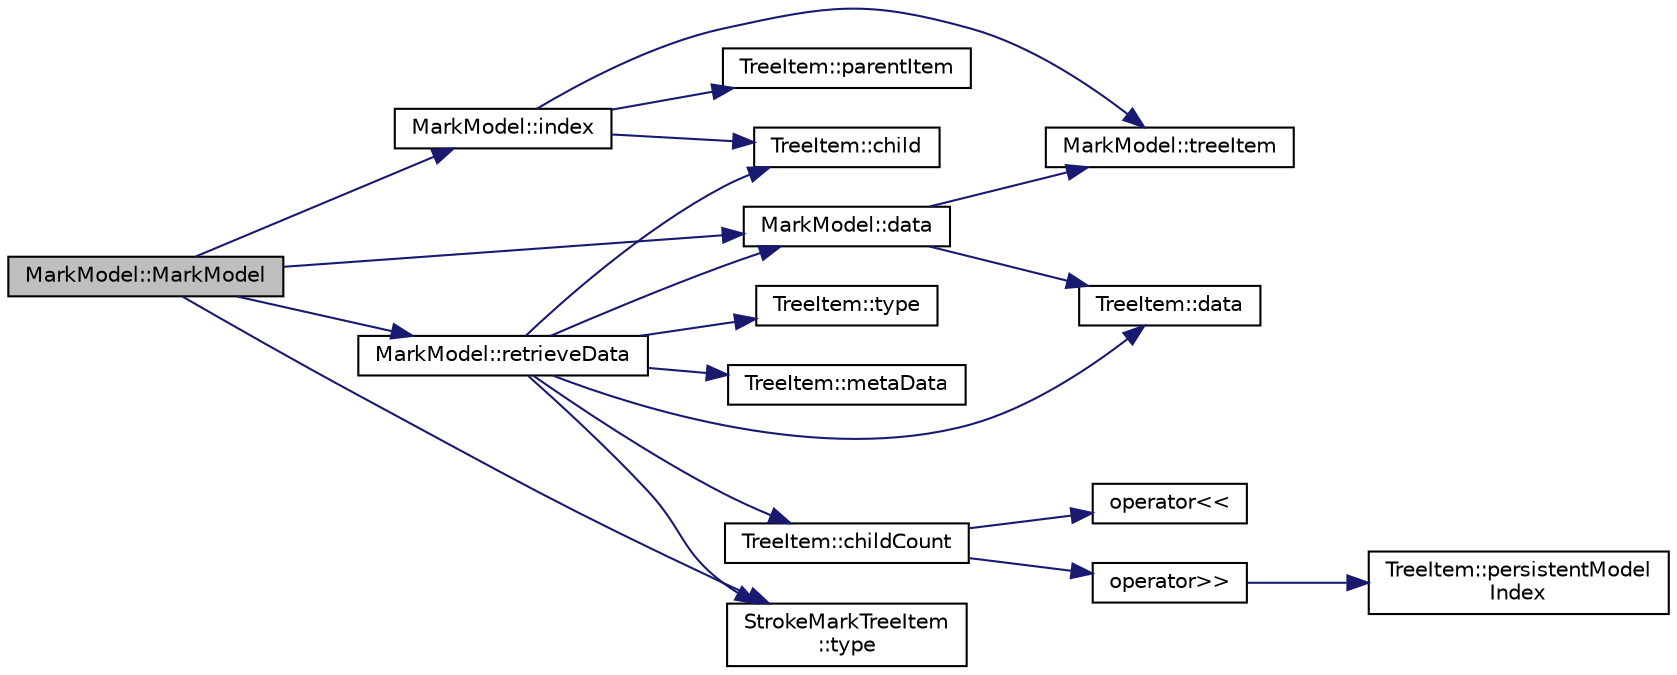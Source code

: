 digraph "MarkModel::MarkModel"
{
  edge [fontname="Helvetica",fontsize="10",labelfontname="Helvetica",labelfontsize="10"];
  node [fontname="Helvetica",fontsize="10",shape=record];
  rankdir="LR";
  Node15 [label="MarkModel::MarkModel",height=0.2,width=0.4,color="black", fillcolor="grey75", style="filled", fontcolor="black"];
  Node15 -> Node16 [color="midnightblue",fontsize="10",style="solid",fontname="Helvetica"];
  Node16 [label="MarkModel::data",height=0.2,width=0.4,color="black", fillcolor="white", style="filled",URL="$class_mark_model.html#a3d37fa60a721b230d59e286e4e58b940",tooltip="Reimplemented from QAbstractItemModel::data(const QModelIndex & index,int role) "];
  Node16 -> Node17 [color="midnightblue",fontsize="10",style="solid",fontname="Helvetica"];
  Node17 [label="MarkModel::treeItem",height=0.2,width=0.4,color="black", fillcolor="white", style="filled",URL="$class_mark_model.html#a6c38bcb4d3dee2fa69c4db2c681cf613",tooltip="This is a function to get the internal data structure from index. "];
  Node16 -> Node18 [color="midnightblue",fontsize="10",style="solid",fontname="Helvetica"];
  Node18 [label="TreeItem::data",height=0.2,width=0.4,color="black", fillcolor="white", style="filled",URL="$class_tree_item.html#a3e76d45fd27cc6f9001efc9f1b8effed"];
  Node15 -> Node19 [color="midnightblue",fontsize="10",style="solid",fontname="Helvetica"];
  Node19 [label="MarkModel::retrieveData",height=0.2,width=0.4,color="black", fillcolor="white", style="filled",URL="$class_mark_model.html#af319ad9abc81c3b59112d9c8c08f2cab"];
  Node19 -> Node20 [color="midnightblue",fontsize="10",style="solid",fontname="Helvetica"];
  Node20 [label="TreeItem::type",height=0.2,width=0.4,color="black", fillcolor="white", style="filled",URL="$class_tree_item.html#a9040286ba73d1391c19dc548b9a44890"];
  Node19 -> Node21 [color="midnightblue",fontsize="10",style="solid",fontname="Helvetica"];
  Node21 [label="StrokeMarkTreeItem\l::type",height=0.2,width=0.4,color="black", fillcolor="white", style="filled",URL="$class_stroke_mark_tree_item.html#a4800e57b9ff1b73bb0771acea935e02a",tooltip="Returns the information about the tree item. "];
  Node19 -> Node22 [color="midnightblue",fontsize="10",style="solid",fontname="Helvetica"];
  Node22 [label="TreeItem::metaData",height=0.2,width=0.4,color="black", fillcolor="white", style="filled",URL="$class_tree_item.html#aa73223e4db6840bc65a8ed303f9c52b8"];
  Node19 -> Node18 [color="midnightblue",fontsize="10",style="solid",fontname="Helvetica"];
  Node19 -> Node23 [color="midnightblue",fontsize="10",style="solid",fontname="Helvetica"];
  Node23 [label="TreeItem::childCount",height=0.2,width=0.4,color="black", fillcolor="white", style="filled",URL="$class_tree_item.html#a14551ec37f50067974fc93aa78b4b6e1"];
  Node23 -> Node24 [color="midnightblue",fontsize="10",style="solid",fontname="Helvetica"];
  Node24 [label="operator\<\<",height=0.2,width=0.4,color="black", fillcolor="white", style="filled",URL="$treeitem_8h.html#af3867168b442d1c788191d4ff5e10736"];
  Node23 -> Node25 [color="midnightblue",fontsize="10",style="solid",fontname="Helvetica"];
  Node25 [label="operator\>\>",height=0.2,width=0.4,color="black", fillcolor="white", style="filled",URL="$treeitem_8h.html#a437228530f02a7bebd73f29f411e82b0"];
  Node25 -> Node26 [color="midnightblue",fontsize="10",style="solid",fontname="Helvetica"];
  Node26 [label="TreeItem::persistentModel\lIndex",height=0.2,width=0.4,color="black", fillcolor="white", style="filled",URL="$class_tree_item.html#a6ea43f97c7dfa519633ddb10882ddc6a",tooltip="Returns the model index refers to the item in the model. "];
  Node19 -> Node27 [color="midnightblue",fontsize="10",style="solid",fontname="Helvetica"];
  Node27 [label="TreeItem::child",height=0.2,width=0.4,color="black", fillcolor="white", style="filled",URL="$class_tree_item.html#ad0987aea78062e52fb382e0f7d0e07e4"];
  Node19 -> Node16 [color="midnightblue",fontsize="10",style="solid",fontname="Helvetica"];
  Node15 -> Node21 [color="midnightblue",fontsize="10",style="solid",fontname="Helvetica"];
  Node15 -> Node28 [color="midnightblue",fontsize="10",style="solid",fontname="Helvetica"];
  Node28 [label="MarkModel::index",height=0.2,width=0.4,color="black", fillcolor="white", style="filled",URL="$class_mark_model.html#a68eda17b59203b69b9cfacb0e18aeca4",tooltip="Reimplemented from QAbstractItemModel::index(int row, int column, const QModelIndex & parent) const..."];
  Node28 -> Node29 [color="midnightblue",fontsize="10",style="solid",fontname="Helvetica"];
  Node29 [label="TreeItem::parentItem",height=0.2,width=0.4,color="black", fillcolor="white", style="filled",URL="$class_tree_item.html#aa5c9721176d763d2f038d6d26cab0e5c"];
  Node28 -> Node17 [color="midnightblue",fontsize="10",style="solid",fontname="Helvetica"];
  Node28 -> Node27 [color="midnightblue",fontsize="10",style="solid",fontname="Helvetica"];
}
